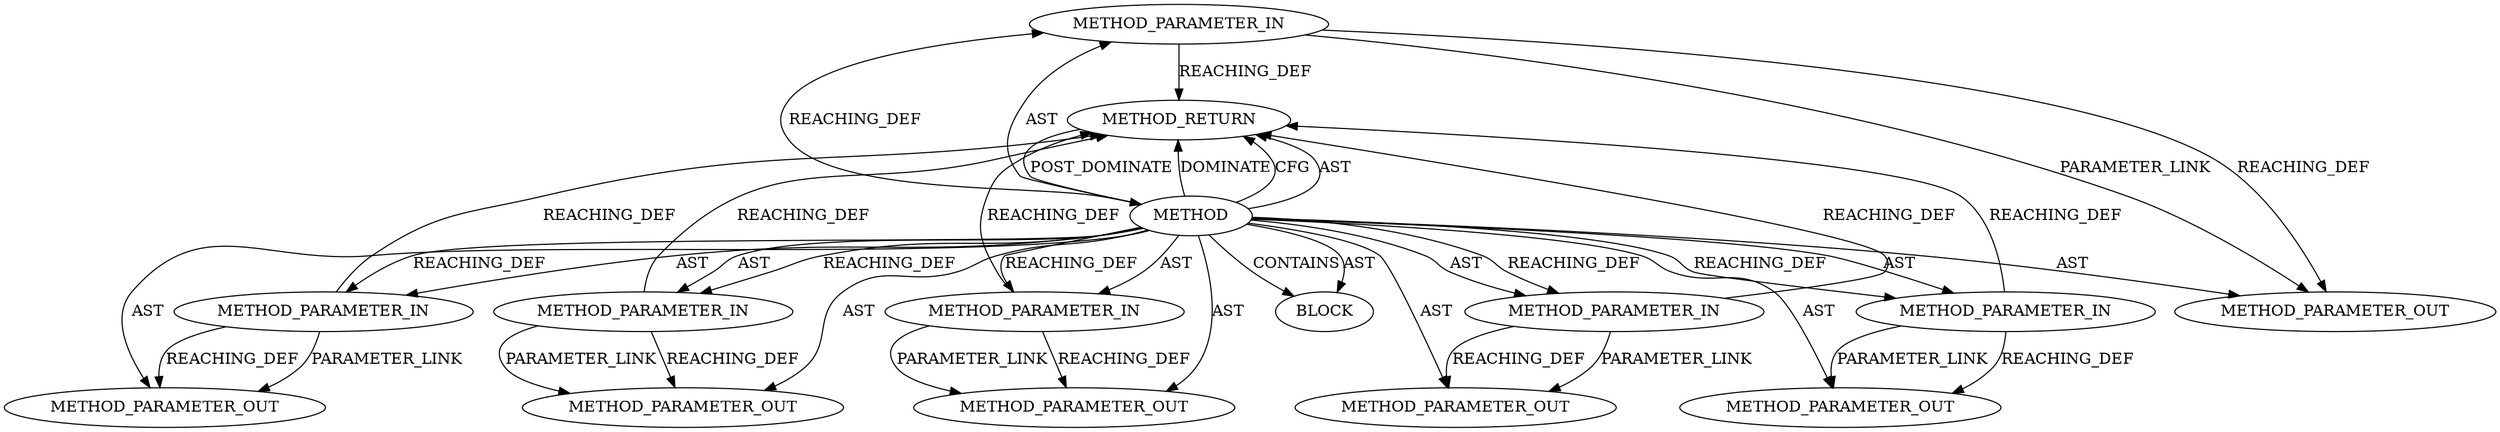 digraph {
  26650 [label=METHOD_PARAMETER_IN ORDER=1 CODE="p1" IS_VARIADIC=false TYPE_FULL_NAME="ANY" EVALUATION_STRATEGY="BY_VALUE" INDEX=1 NAME="p1"]
  26654 [label=METHOD_PARAMETER_IN ORDER=5 CODE="p5" IS_VARIADIC=false TYPE_FULL_NAME="ANY" EVALUATION_STRATEGY="BY_VALUE" INDEX=5 NAME="p5"]
  26657 [label=METHOD_RETURN ORDER=2 CODE="RET" TYPE_FULL_NAME="ANY" EVALUATION_STRATEGY="BY_VALUE"]
  27658 [label=METHOD_PARAMETER_OUT ORDER=2 CODE="p2" IS_VARIADIC=false TYPE_FULL_NAME="ANY" EVALUATION_STRATEGY="BY_VALUE" INDEX=2 NAME="p2"]
  26651 [label=METHOD_PARAMETER_IN ORDER=2 CODE="p2" IS_VARIADIC=false TYPE_FULL_NAME="ANY" EVALUATION_STRATEGY="BY_VALUE" INDEX=2 NAME="p2"]
  27662 [label=METHOD_PARAMETER_OUT ORDER=6 CODE="p6" IS_VARIADIC=false TYPE_FULL_NAME="ANY" EVALUATION_STRATEGY="BY_VALUE" INDEX=6 NAME="p6"]
  26653 [label=METHOD_PARAMETER_IN ORDER=4 CODE="p4" IS_VARIADIC=false TYPE_FULL_NAME="ANY" EVALUATION_STRATEGY="BY_VALUE" INDEX=4 NAME="p4"]
  26649 [label=METHOD AST_PARENT_TYPE="NAMESPACE_BLOCK" AST_PARENT_FULL_NAME="<global>" ORDER=0 CODE="<empty>" FULL_NAME="s-> ctx->next_proto_select_cb" IS_EXTERNAL=true FILENAME="<empty>" SIGNATURE="" NAME="s-> ctx->next_proto_select_cb"]
  26652 [label=METHOD_PARAMETER_IN ORDER=3 CODE="p3" IS_VARIADIC=false TYPE_FULL_NAME="ANY" EVALUATION_STRATEGY="BY_VALUE" INDEX=3 NAME="p3"]
  27660 [label=METHOD_PARAMETER_OUT ORDER=4 CODE="p4" IS_VARIADIC=false TYPE_FULL_NAME="ANY" EVALUATION_STRATEGY="BY_VALUE" INDEX=4 NAME="p4"]
  27659 [label=METHOD_PARAMETER_OUT ORDER=3 CODE="p3" IS_VARIADIC=false TYPE_FULL_NAME="ANY" EVALUATION_STRATEGY="BY_VALUE" INDEX=3 NAME="p3"]
  26655 [label=METHOD_PARAMETER_IN ORDER=6 CODE="p6" IS_VARIADIC=false TYPE_FULL_NAME="ANY" EVALUATION_STRATEGY="BY_VALUE" INDEX=6 NAME="p6"]
  27661 [label=METHOD_PARAMETER_OUT ORDER=5 CODE="p5" IS_VARIADIC=false TYPE_FULL_NAME="ANY" EVALUATION_STRATEGY="BY_VALUE" INDEX=5 NAME="p5"]
  27657 [label=METHOD_PARAMETER_OUT ORDER=1 CODE="p1" IS_VARIADIC=false TYPE_FULL_NAME="ANY" EVALUATION_STRATEGY="BY_VALUE" INDEX=1 NAME="p1"]
  26656 [label=BLOCK ORDER=1 ARGUMENT_INDEX=1 CODE="<empty>" TYPE_FULL_NAME="ANY"]
  26651 -> 26657 [label=REACHING_DEF VARIABLE="p2"]
  26649 -> 26657 [label=DOMINATE ]
  26649 -> 27658 [label=AST ]
  26652 -> 27659 [label=REACHING_DEF VARIABLE="p3"]
  26649 -> 26654 [label=AST ]
  26649 -> 27657 [label=AST ]
  26649 -> 26652 [label=AST ]
  26649 -> 26655 [label=AST ]
  26649 -> 26651 [label=REACHING_DEF VARIABLE=""]
  26650 -> 27657 [label=PARAMETER_LINK ]
  26649 -> 27662 [label=AST ]
  26650 -> 26657 [label=REACHING_DEF VARIABLE="p1"]
  26651 -> 27658 [label=REACHING_DEF VARIABLE="p2"]
  26649 -> 26657 [label=CFG ]
  26649 -> 27659 [label=AST ]
  26657 -> 26649 [label=POST_DOMINATE ]
  26649 -> 26651 [label=AST ]
  26654 -> 27661 [label=PARAMETER_LINK ]
  26655 -> 26657 [label=REACHING_DEF VARIABLE="p6"]
  26651 -> 27658 [label=PARAMETER_LINK ]
  26649 -> 26656 [label=CONTAINS ]
  26649 -> 26655 [label=REACHING_DEF VARIABLE=""]
  26652 -> 27659 [label=PARAMETER_LINK ]
  26649 -> 27660 [label=AST ]
  26649 -> 26650 [label=REACHING_DEF VARIABLE=""]
  26649 -> 26653 [label=AST ]
  26649 -> 26654 [label=REACHING_DEF VARIABLE=""]
  26649 -> 26652 [label=REACHING_DEF VARIABLE=""]
  26653 -> 27660 [label=REACHING_DEF VARIABLE="p4"]
  26655 -> 27662 [label=REACHING_DEF VARIABLE="p6"]
  26649 -> 26650 [label=AST ]
  26649 -> 27661 [label=AST ]
  26649 -> 26656 [label=AST ]
  26655 -> 27662 [label=PARAMETER_LINK ]
  26652 -> 26657 [label=REACHING_DEF VARIABLE="p3"]
  26653 -> 27660 [label=PARAMETER_LINK ]
  26649 -> 26657 [label=AST ]
  26650 -> 27657 [label=REACHING_DEF VARIABLE="p1"]
  26649 -> 26653 [label=REACHING_DEF VARIABLE=""]
  26654 -> 26657 [label=REACHING_DEF VARIABLE="p5"]
  26654 -> 27661 [label=REACHING_DEF VARIABLE="p5"]
  26653 -> 26657 [label=REACHING_DEF VARIABLE="p4"]
}
